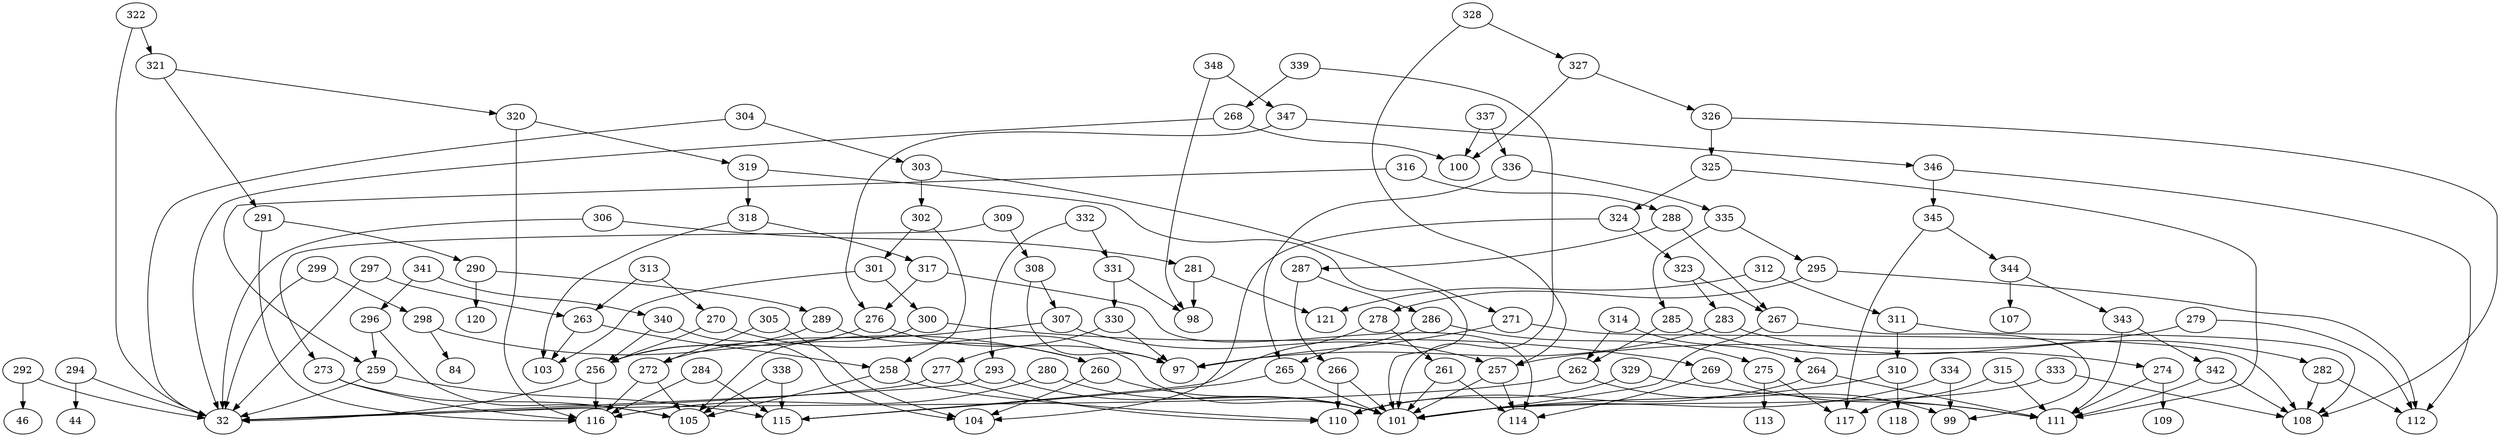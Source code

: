 digraph pairs {
 256 -> 32
 256 -> 116
 257 -> 101
 257 -> 114
 258 -> 105
 258 -> 110
 259 -> 115
 259 -> 32
 260 -> 104
 260 -> 101
 261 -> 114
 261 -> 101
 262 -> 32
 262 -> 99
 263 -> 258
 263 -> 103
 264 -> 111
 264 -> 110
 265 -> 115
 265 -> 101
 266 -> 101
 266 -> 110
 267 -> 99
 267 -> 101
 268 -> 100
 268 -> 32
 269 -> 111
 269 -> 114
 270 -> 256
 270 -> 260
 271 -> 97
 271 -> 108
 272 -> 105
 272 -> 116
 273 -> 116
 273 -> 105
 274 -> 111
 274 -> 109
 275 -> 113
 275 -> 117
 276 -> 256
 276 -> 97
 277 -> 110
 277 -> 32
 278 -> 261
 278 -> 115
 279 -> 112
 279 -> 257
 280 -> 116
 280 -> 101
 281 -> 98
 281 -> 121
 282 -> 112
 282 -> 108
 283 -> 282
 283 -> 97
 284 -> 115
 284 -> 116
 285 -> 262
 285 -> 274
 286 -> 265
 286 -> 275
 287 -> 286
 287 -> 266
 288 -> 287
 288 -> 267
 289 -> 256
 289 -> 101
 290 -> 289
 290 -> 120
 291 -> 290
 291 -> 116
 292 -> 46
 292 -> 32
 293 -> 101
 293 -> 32
 294 -> 44
 294 -> 32
 295 -> 112
 295 -> 278
 296 -> 105
 296 -> 259
 297 -> 263
 297 -> 32
 298 -> 84
 298 -> 260
 299 -> 298
 299 -> 32
 300 -> 269
 300 -> 105
 301 -> 300
 301 -> 103
 302 -> 301
 302 -> 258
 303 -> 302
 303 -> 271
 304 -> 303
 304 -> 32
 305 -> 272
 305 -> 104
 306 -> 281
 306 -> 32
 307 -> 272
 307 -> 257
 308 -> 307
 308 -> 97
 309 -> 308
 309 -> 273
 310 -> 118
 310 -> 101
 311 -> 310
 311 -> 108
 312 -> 311
 312 -> 121
 313 -> 263
 313 -> 270
 314 -> 264
 314 -> 262
 315 -> 111
 315 -> 117
 316 -> 288
 316 -> 259
 317 -> 276
 317 -> 114
 318 -> 317
 318 -> 103
 319 -> 318
 319 -> 101
 320 -> 319
 320 -> 116
 321 -> 320
 321 -> 291
 322 -> 321
 322 -> 32
 323 -> 283
 323 -> 267
 324 -> 323
 324 -> 104
 325 -> 324
 325 -> 111
 326 -> 325
 326 -> 108
 327 -> 326
 327 -> 100
 328 -> 327
 328 -> 257
 329 -> 110
 329 -> 111
 330 -> 97
 330 -> 277
 331 -> 330
 331 -> 98
 332 -> 331
 332 -> 293
 333 -> 108
 333 -> 101
 334 -> 101
 334 -> 99
 335 -> 285
 335 -> 295
 336 -> 335
 336 -> 265
 337 -> 336
 337 -> 100
 338 -> 115
 338 -> 105
 339 -> 101
 339 -> 268
 340 -> 256
 340 -> 104
 341 -> 340
 341 -> 296
 342 -> 108
 342 -> 111
 343 -> 342
 343 -> 111
 344 -> 343
 344 -> 107
 345 -> 344
 345 -> 117
 346 -> 345
 346 -> 112
 347 -> 346
 347 -> 276
 348 -> 347
 348 -> 98
}
